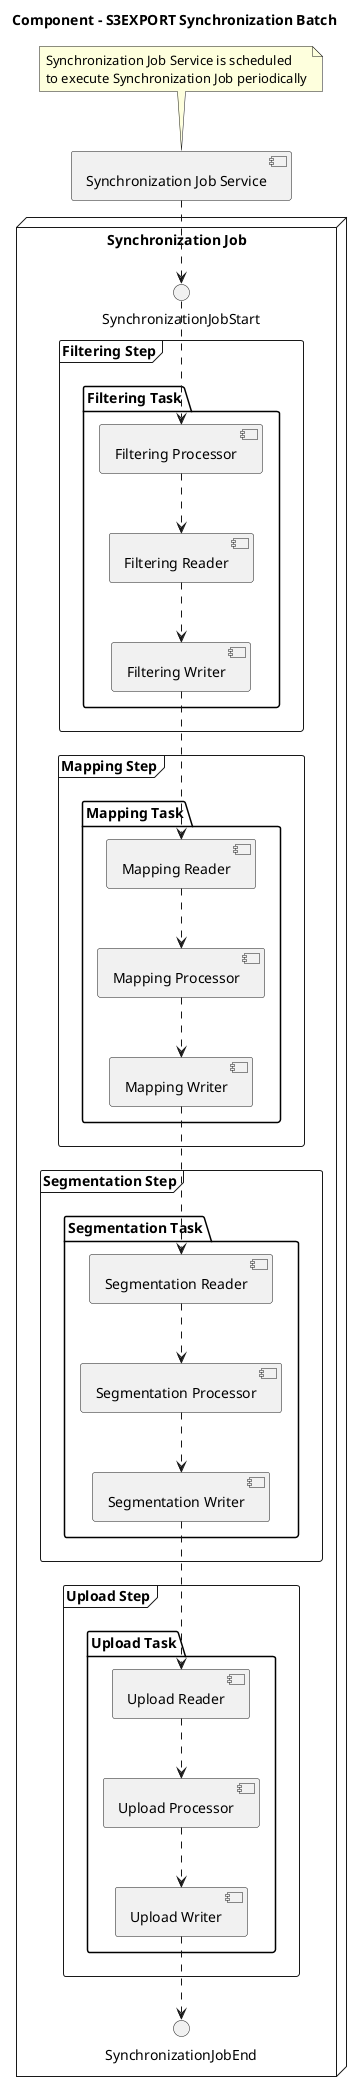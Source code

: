 @startuml

title "Component - S3EXPORT Synchronization Batch"

node "Synchronization Job" {

    frame "Filtering Step" {

        package "Filtering Task" {

            [Filtering Reader] as filteringReader
            [Filtering Processor] as filteringProcessor
            [Filtering Writer] as filteringWriter

            filteringProcessor ..> filteringReader
            filteringReader ..> filteringWriter

        }

    }

    frame "Mapping Step" {

        package "Mapping Task" {

            [Mapping Reader] as mappingReader
            [Mapping Processor] as mappingProcessor
            [Mapping Writer] as mappingWriter

            mappingReader ..> mappingProcessor
            mappingProcessor ..> mappingWriter

        }

    }

    frame "Segmentation Step" {

        package "Segmentation Task" {

            [Segmentation Reader] as segmentationReader
            [Segmentation Processor] as segmentationProcessor
            [Segmentation Writer] as segmentationWriter

            segmentationReader ..> segmentationProcessor
            segmentationProcessor ..> segmentationWriter

        }

    }

    frame "Upload Step" {

        package "Upload Task" {

            [Upload Reader] as uploadReader
            [Upload Processor] as uploadProcessor
            [Upload Writer] as uploadWriter

            uploadReader ..> uploadProcessor
            uploadProcessor ..> uploadWriter

        }
    }

    SynchronizationJobStart ..> filteringProcessor
    filteringWriter ..> mappingReader
    mappingWriter ..> segmentationReader
    segmentationWriter ..> uploadReader
    uploadWriter ..> SynchronizationJobEnd

}

[Synchronization Job Service] as synchronizationJobService

note top of synchronizationJobService
    Synchronization Job Service is scheduled
    to execute Synchronization Job periodically
end note

synchronizationJobService ..> SynchronizationJobStart

@enduml